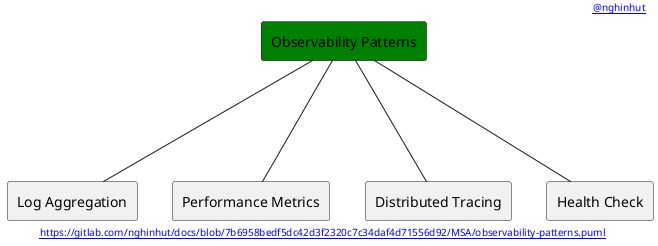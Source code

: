 @startuml
'-----START auto generated metadata please keep comment here to allow auto update-----
'-----DON'T EDIT THIS SECTION, INSTEAD RE-RUN prebuild.sh TO UPDATE-----
header [[https://www.nghinhut.dev?from=http%5C%3A%5C%2F%5C%2Fwww%5C.plantuml%5C.com%5C%2Fplantuml%5C%2Fproxy%3Ffmt%3Dsvg%5C%26src%3Dhttps%5C%3A%5C%2F%5C%2Fgitlab%5C.com%5C%2Fnghinhut%5C%2Fdocs%5C%2Fraw%5C%2F7b6958bedf5dc42d3f2320c7c34daf4d71556d92%5C%2FMSA%5C%2Fobservability-patterns%5C.puml%0A @nghinhut]]
footer [[http://www.plantuml.com/plantuml/proxy?fmt=svg&src=https://gitlab.com/nghinhut/docs/raw/7b6958bedf5dc42d3f2320c7c34daf4d71556d92/MSA/observability-patterns.puml https://gitlab.com/nghinhut/docs/blob/7b6958bedf5dc42d3f2320c7c34daf4d71556d92/MSA/observability-patterns.puml]]
'-----END auto generated metadata please keep comment here to allow auto update-----

rectangle "Observability Patterns" as Observability #green

rectangle "Log Aggregation" as ObservabilityP1
rectangle "Performance Metrics" as ObservabilityP2
rectangle "Distributed Tracing" as ObservabilityP3
rectangle "Health Check" as ObservabilityP4
Observability --- ObservabilityP1
Observability --- ObservabilityP2
Observability --- ObservabilityP3
Observability --- ObservabilityP4
@enduml